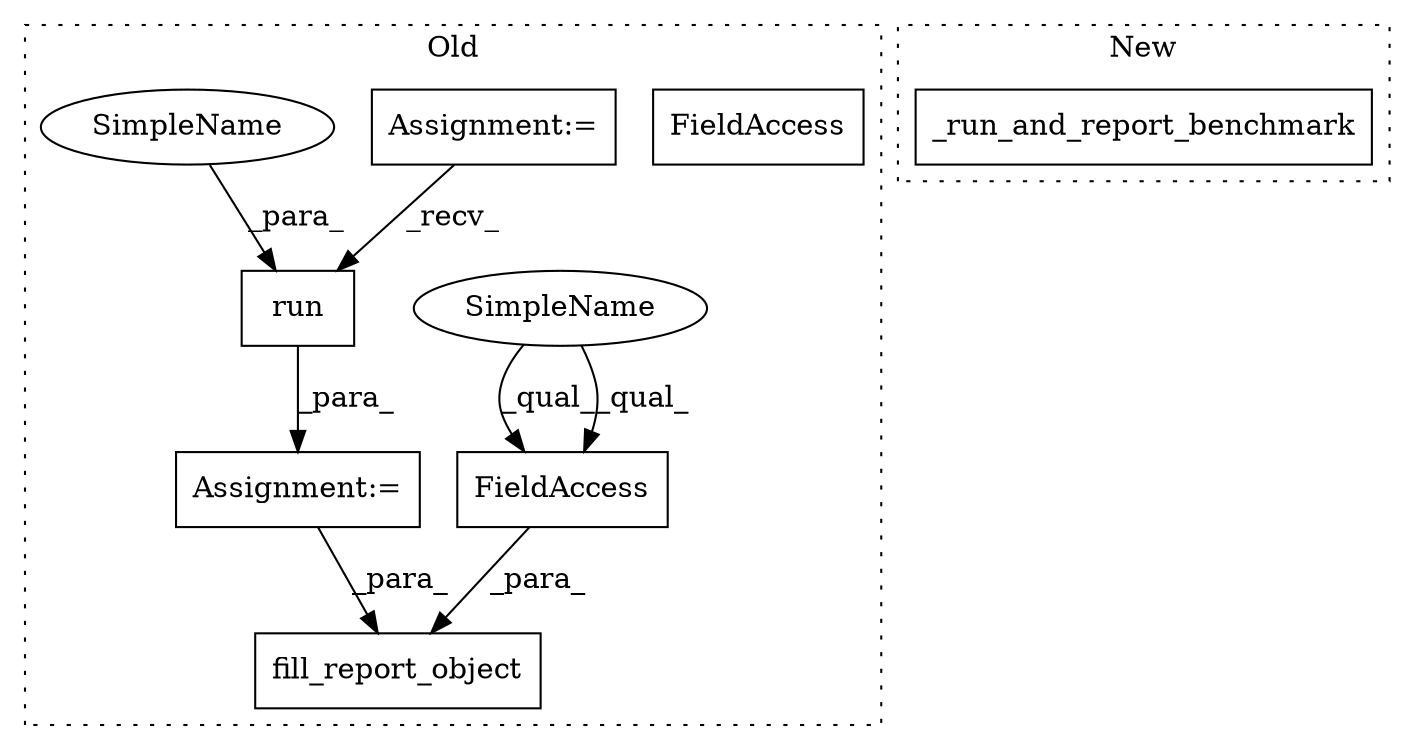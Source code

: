 digraph G {
subgraph cluster0 {
1 [label="fill_report_object" a="32" s="1273,1314" l="19,1" shape="box"];
3 [label="FieldAccess" a="22" s="1298" l="16" shape="box"];
4 [label="run" a="32" s="1252,1261" l="4,1" shape="box"];
5 [label="Assignment:=" a="7" s="994" l="16" shape="box"];
6 [label="Assignment:=" a="7" s="1234" l="1" shape="box"];
7 [label="SimpleName" a="42" s="1298" l="5" shape="ellipse"];
8 [label="SimpleName" a="42" s="1256" l="5" shape="ellipse"];
9 [label="FieldAccess" a="22" s="1298" l="16" shape="box"];
label = "Old";
style="dotted";
}
subgraph cluster1 {
2 [label="_run_and_report_benchmark" a="32" s="1191" l="27" shape="box"];
label = "New";
style="dotted";
}
4 -> 6 [label="_para_"];
5 -> 4 [label="_recv_"];
6 -> 1 [label="_para_"];
7 -> 9 [label="_qual_"];
7 -> 9 [label="_qual_"];
8 -> 4 [label="_para_"];
9 -> 1 [label="_para_"];
}